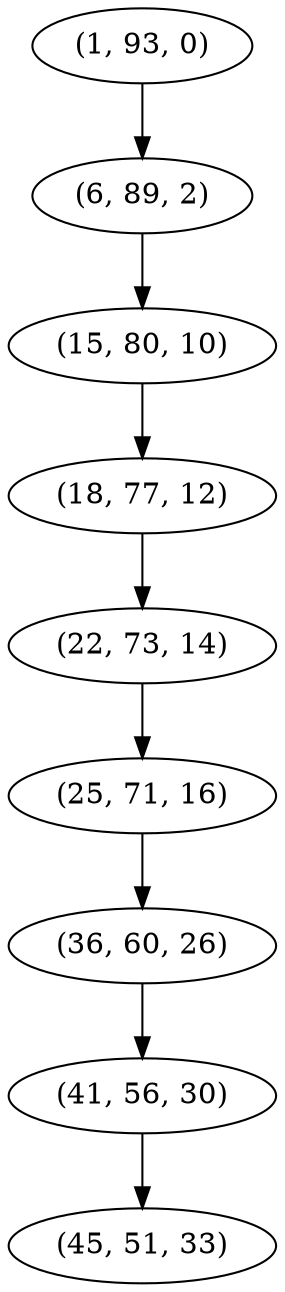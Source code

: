 digraph tree {
    "(1, 93, 0)";
    "(6, 89, 2)";
    "(15, 80, 10)";
    "(18, 77, 12)";
    "(22, 73, 14)";
    "(25, 71, 16)";
    "(36, 60, 26)";
    "(41, 56, 30)";
    "(45, 51, 33)";
    "(1, 93, 0)" -> "(6, 89, 2)";
    "(6, 89, 2)" -> "(15, 80, 10)";
    "(15, 80, 10)" -> "(18, 77, 12)";
    "(18, 77, 12)" -> "(22, 73, 14)";
    "(22, 73, 14)" -> "(25, 71, 16)";
    "(25, 71, 16)" -> "(36, 60, 26)";
    "(36, 60, 26)" -> "(41, 56, 30)";
    "(41, 56, 30)" -> "(45, 51, 33)";
}
